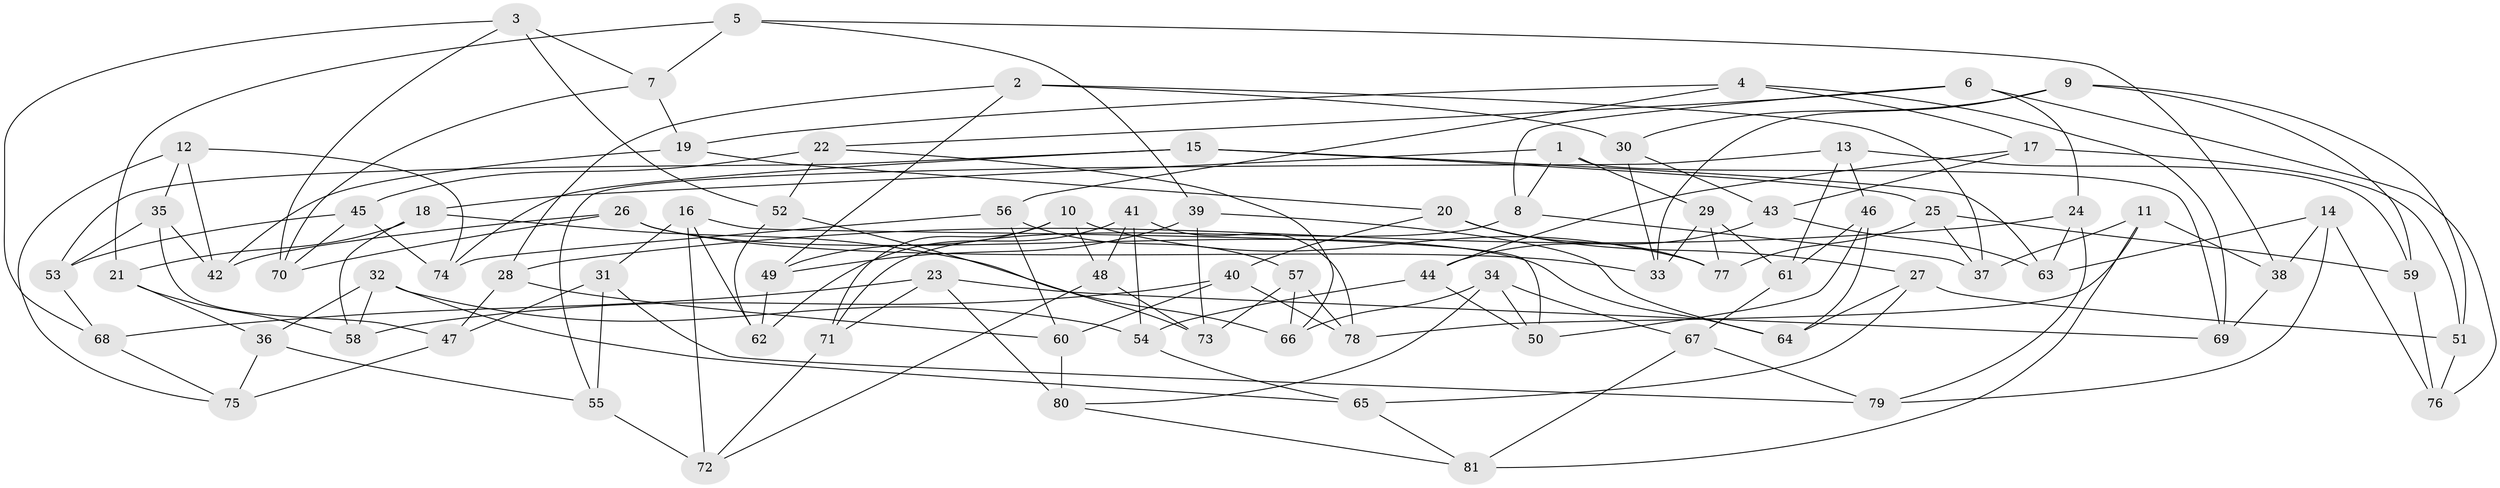 // Generated by graph-tools (version 1.1) at 2025/59/03/09/25 04:59:12]
// undirected, 81 vertices, 162 edges
graph export_dot {
graph [start="1"]
  node [color=gray90,style=filled];
  1;
  2;
  3;
  4;
  5;
  6;
  7;
  8;
  9;
  10;
  11;
  12;
  13;
  14;
  15;
  16;
  17;
  18;
  19;
  20;
  21;
  22;
  23;
  24;
  25;
  26;
  27;
  28;
  29;
  30;
  31;
  32;
  33;
  34;
  35;
  36;
  37;
  38;
  39;
  40;
  41;
  42;
  43;
  44;
  45;
  46;
  47;
  48;
  49;
  50;
  51;
  52;
  53;
  54;
  55;
  56;
  57;
  58;
  59;
  60;
  61;
  62;
  63;
  64;
  65;
  66;
  67;
  68;
  69;
  70;
  71;
  72;
  73;
  74;
  75;
  76;
  77;
  78;
  79;
  80;
  81;
  1 -- 69;
  1 -- 8;
  1 -- 29;
  1 -- 18;
  2 -- 37;
  2 -- 49;
  2 -- 30;
  2 -- 28;
  3 -- 7;
  3 -- 52;
  3 -- 70;
  3 -- 68;
  4 -- 19;
  4 -- 56;
  4 -- 17;
  4 -- 69;
  5 -- 7;
  5 -- 39;
  5 -- 38;
  5 -- 21;
  6 -- 24;
  6 -- 76;
  6 -- 22;
  6 -- 8;
  7 -- 19;
  7 -- 70;
  8 -- 71;
  8 -- 37;
  9 -- 30;
  9 -- 51;
  9 -- 59;
  9 -- 33;
  10 -- 71;
  10 -- 48;
  10 -- 49;
  10 -- 77;
  11 -- 81;
  11 -- 78;
  11 -- 37;
  11 -- 38;
  12 -- 74;
  12 -- 75;
  12 -- 42;
  12 -- 35;
  13 -- 46;
  13 -- 61;
  13 -- 59;
  13 -- 55;
  14 -- 76;
  14 -- 38;
  14 -- 79;
  14 -- 63;
  15 -- 53;
  15 -- 25;
  15 -- 63;
  15 -- 74;
  16 -- 31;
  16 -- 72;
  16 -- 62;
  16 -- 50;
  17 -- 43;
  17 -- 44;
  17 -- 51;
  18 -- 58;
  18 -- 66;
  18 -- 21;
  19 -- 42;
  19 -- 20;
  20 -- 40;
  20 -- 27;
  20 -- 77;
  21 -- 58;
  21 -- 36;
  22 -- 45;
  22 -- 66;
  22 -- 52;
  23 -- 71;
  23 -- 69;
  23 -- 80;
  23 -- 68;
  24 -- 28;
  24 -- 79;
  24 -- 63;
  25 -- 37;
  25 -- 77;
  25 -- 59;
  26 -- 64;
  26 -- 70;
  26 -- 33;
  26 -- 42;
  27 -- 65;
  27 -- 64;
  27 -- 51;
  28 -- 47;
  28 -- 60;
  29 -- 33;
  29 -- 77;
  29 -- 61;
  30 -- 33;
  30 -- 43;
  31 -- 55;
  31 -- 47;
  31 -- 79;
  32 -- 58;
  32 -- 65;
  32 -- 36;
  32 -- 54;
  34 -- 66;
  34 -- 67;
  34 -- 50;
  34 -- 80;
  35 -- 53;
  35 -- 42;
  35 -- 47;
  36 -- 55;
  36 -- 75;
  38 -- 69;
  39 -- 64;
  39 -- 49;
  39 -- 73;
  40 -- 58;
  40 -- 60;
  40 -- 78;
  41 -- 54;
  41 -- 78;
  41 -- 48;
  41 -- 62;
  43 -- 63;
  43 -- 44;
  44 -- 54;
  44 -- 50;
  45 -- 53;
  45 -- 70;
  45 -- 74;
  46 -- 61;
  46 -- 64;
  46 -- 50;
  47 -- 75;
  48 -- 73;
  48 -- 72;
  49 -- 62;
  51 -- 76;
  52 -- 73;
  52 -- 62;
  53 -- 68;
  54 -- 65;
  55 -- 72;
  56 -- 60;
  56 -- 57;
  56 -- 74;
  57 -- 78;
  57 -- 73;
  57 -- 66;
  59 -- 76;
  60 -- 80;
  61 -- 67;
  65 -- 81;
  67 -- 81;
  67 -- 79;
  68 -- 75;
  71 -- 72;
  80 -- 81;
}
